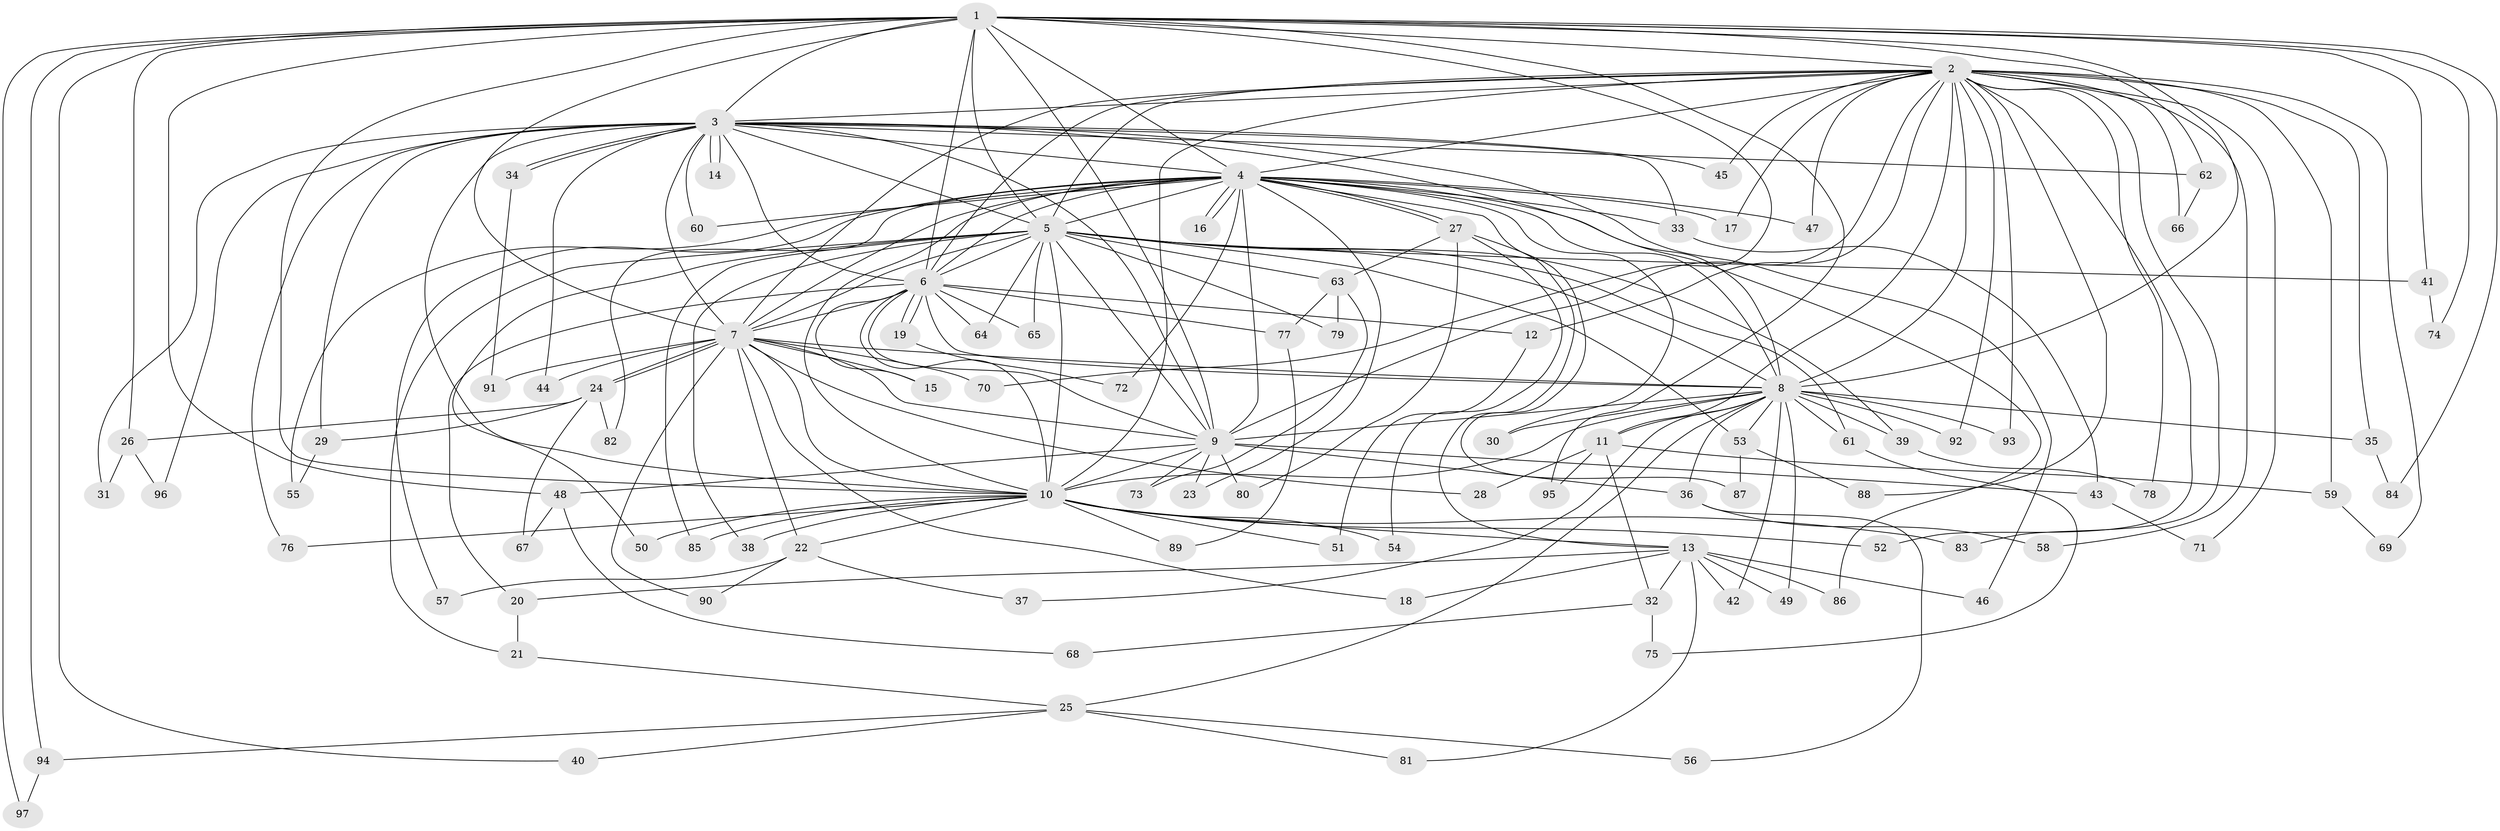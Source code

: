 // Generated by graph-tools (version 1.1) at 2025/01/03/09/25 03:01:32]
// undirected, 97 vertices, 219 edges
graph export_dot {
graph [start="1"]
  node [color=gray90,style=filled];
  1;
  2;
  3;
  4;
  5;
  6;
  7;
  8;
  9;
  10;
  11;
  12;
  13;
  14;
  15;
  16;
  17;
  18;
  19;
  20;
  21;
  22;
  23;
  24;
  25;
  26;
  27;
  28;
  29;
  30;
  31;
  32;
  33;
  34;
  35;
  36;
  37;
  38;
  39;
  40;
  41;
  42;
  43;
  44;
  45;
  46;
  47;
  48;
  49;
  50;
  51;
  52;
  53;
  54;
  55;
  56;
  57;
  58;
  59;
  60;
  61;
  62;
  63;
  64;
  65;
  66;
  67;
  68;
  69;
  70;
  71;
  72;
  73;
  74;
  75;
  76;
  77;
  78;
  79;
  80;
  81;
  82;
  83;
  84;
  85;
  86;
  87;
  88;
  89;
  90;
  91;
  92;
  93;
  94;
  95;
  96;
  97;
  1 -- 2;
  1 -- 3;
  1 -- 4;
  1 -- 5;
  1 -- 6;
  1 -- 7;
  1 -- 8;
  1 -- 9;
  1 -- 10;
  1 -- 26;
  1 -- 40;
  1 -- 41;
  1 -- 48;
  1 -- 62;
  1 -- 70;
  1 -- 74;
  1 -- 84;
  1 -- 94;
  1 -- 95;
  1 -- 97;
  2 -- 3;
  2 -- 4;
  2 -- 5;
  2 -- 6;
  2 -- 7;
  2 -- 8;
  2 -- 9;
  2 -- 10;
  2 -- 11;
  2 -- 12;
  2 -- 17;
  2 -- 35;
  2 -- 45;
  2 -- 47;
  2 -- 52;
  2 -- 58;
  2 -- 59;
  2 -- 66;
  2 -- 69;
  2 -- 71;
  2 -- 78;
  2 -- 83;
  2 -- 88;
  2 -- 92;
  2 -- 93;
  3 -- 4;
  3 -- 5;
  3 -- 6;
  3 -- 7;
  3 -- 8;
  3 -- 9;
  3 -- 10;
  3 -- 14;
  3 -- 14;
  3 -- 29;
  3 -- 31;
  3 -- 33;
  3 -- 34;
  3 -- 34;
  3 -- 44;
  3 -- 45;
  3 -- 46;
  3 -- 60;
  3 -- 62;
  3 -- 76;
  3 -- 96;
  4 -- 5;
  4 -- 6;
  4 -- 7;
  4 -- 8;
  4 -- 9;
  4 -- 10;
  4 -- 13;
  4 -- 16;
  4 -- 16;
  4 -- 17;
  4 -- 23;
  4 -- 27;
  4 -- 27;
  4 -- 30;
  4 -- 33;
  4 -- 47;
  4 -- 55;
  4 -- 57;
  4 -- 60;
  4 -- 72;
  4 -- 82;
  4 -- 86;
  5 -- 6;
  5 -- 7;
  5 -- 8;
  5 -- 9;
  5 -- 10;
  5 -- 21;
  5 -- 38;
  5 -- 39;
  5 -- 41;
  5 -- 50;
  5 -- 53;
  5 -- 61;
  5 -- 63;
  5 -- 64;
  5 -- 65;
  5 -- 79;
  5 -- 85;
  6 -- 7;
  6 -- 8;
  6 -- 9;
  6 -- 10;
  6 -- 12;
  6 -- 15;
  6 -- 19;
  6 -- 19;
  6 -- 20;
  6 -- 64;
  6 -- 65;
  6 -- 77;
  7 -- 8;
  7 -- 9;
  7 -- 10;
  7 -- 15;
  7 -- 18;
  7 -- 22;
  7 -- 24;
  7 -- 24;
  7 -- 28;
  7 -- 44;
  7 -- 70;
  7 -- 90;
  7 -- 91;
  8 -- 9;
  8 -- 10;
  8 -- 11;
  8 -- 25;
  8 -- 30;
  8 -- 35;
  8 -- 36;
  8 -- 37;
  8 -- 39;
  8 -- 42;
  8 -- 49;
  8 -- 53;
  8 -- 61;
  8 -- 92;
  8 -- 93;
  9 -- 10;
  9 -- 23;
  9 -- 36;
  9 -- 43;
  9 -- 48;
  9 -- 73;
  9 -- 80;
  10 -- 13;
  10 -- 22;
  10 -- 38;
  10 -- 50;
  10 -- 51;
  10 -- 52;
  10 -- 54;
  10 -- 76;
  10 -- 83;
  10 -- 85;
  10 -- 89;
  11 -- 28;
  11 -- 32;
  11 -- 59;
  11 -- 95;
  12 -- 51;
  13 -- 18;
  13 -- 20;
  13 -- 32;
  13 -- 42;
  13 -- 46;
  13 -- 49;
  13 -- 81;
  13 -- 86;
  19 -- 72;
  20 -- 21;
  21 -- 25;
  22 -- 37;
  22 -- 57;
  22 -- 90;
  24 -- 26;
  24 -- 29;
  24 -- 67;
  24 -- 82;
  25 -- 40;
  25 -- 56;
  25 -- 81;
  25 -- 94;
  26 -- 31;
  26 -- 96;
  27 -- 54;
  27 -- 63;
  27 -- 80;
  27 -- 87;
  29 -- 55;
  32 -- 68;
  32 -- 75;
  33 -- 43;
  34 -- 91;
  35 -- 84;
  36 -- 56;
  36 -- 58;
  39 -- 78;
  41 -- 74;
  43 -- 71;
  48 -- 67;
  48 -- 68;
  53 -- 87;
  53 -- 88;
  59 -- 69;
  61 -- 75;
  62 -- 66;
  63 -- 73;
  63 -- 77;
  63 -- 79;
  77 -- 89;
  94 -- 97;
}
